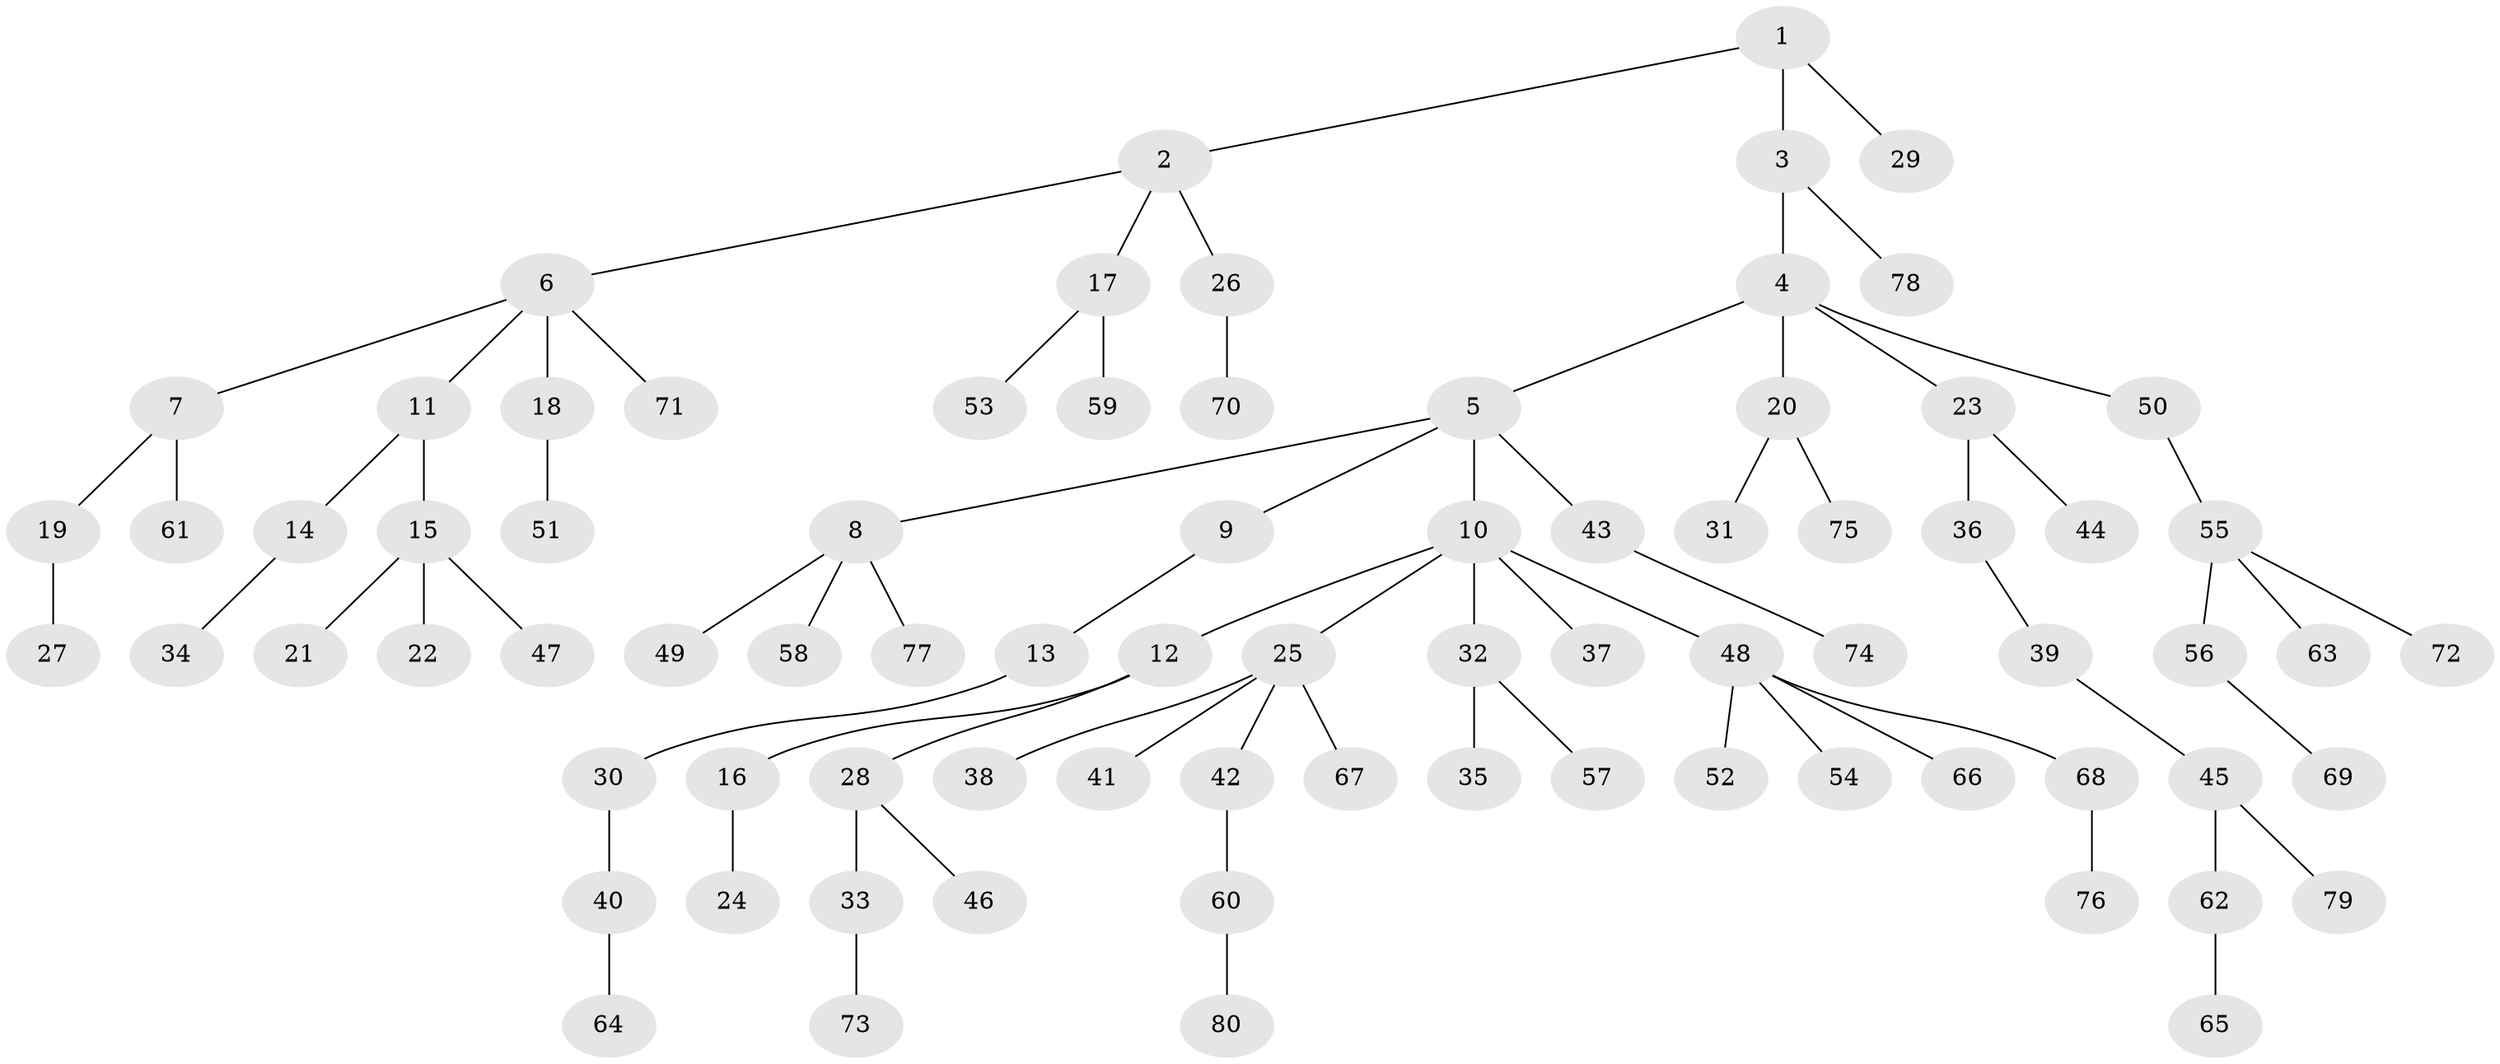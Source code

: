 // Generated by graph-tools (version 1.1) at 2025/26/03/09/25 03:26:28]
// undirected, 80 vertices, 79 edges
graph export_dot {
graph [start="1"]
  node [color=gray90,style=filled];
  1;
  2;
  3;
  4;
  5;
  6;
  7;
  8;
  9;
  10;
  11;
  12;
  13;
  14;
  15;
  16;
  17;
  18;
  19;
  20;
  21;
  22;
  23;
  24;
  25;
  26;
  27;
  28;
  29;
  30;
  31;
  32;
  33;
  34;
  35;
  36;
  37;
  38;
  39;
  40;
  41;
  42;
  43;
  44;
  45;
  46;
  47;
  48;
  49;
  50;
  51;
  52;
  53;
  54;
  55;
  56;
  57;
  58;
  59;
  60;
  61;
  62;
  63;
  64;
  65;
  66;
  67;
  68;
  69;
  70;
  71;
  72;
  73;
  74;
  75;
  76;
  77;
  78;
  79;
  80;
  1 -- 2;
  1 -- 3;
  1 -- 29;
  2 -- 6;
  2 -- 17;
  2 -- 26;
  3 -- 4;
  3 -- 78;
  4 -- 5;
  4 -- 20;
  4 -- 23;
  4 -- 50;
  5 -- 8;
  5 -- 9;
  5 -- 10;
  5 -- 43;
  6 -- 7;
  6 -- 11;
  6 -- 18;
  6 -- 71;
  7 -- 19;
  7 -- 61;
  8 -- 49;
  8 -- 58;
  8 -- 77;
  9 -- 13;
  10 -- 12;
  10 -- 25;
  10 -- 32;
  10 -- 37;
  10 -- 48;
  11 -- 14;
  11 -- 15;
  12 -- 16;
  12 -- 28;
  13 -- 30;
  14 -- 34;
  15 -- 21;
  15 -- 22;
  15 -- 47;
  16 -- 24;
  17 -- 53;
  17 -- 59;
  18 -- 51;
  19 -- 27;
  20 -- 31;
  20 -- 75;
  23 -- 36;
  23 -- 44;
  25 -- 38;
  25 -- 41;
  25 -- 42;
  25 -- 67;
  26 -- 70;
  28 -- 33;
  28 -- 46;
  30 -- 40;
  32 -- 35;
  32 -- 57;
  33 -- 73;
  36 -- 39;
  39 -- 45;
  40 -- 64;
  42 -- 60;
  43 -- 74;
  45 -- 62;
  45 -- 79;
  48 -- 52;
  48 -- 54;
  48 -- 66;
  48 -- 68;
  50 -- 55;
  55 -- 56;
  55 -- 63;
  55 -- 72;
  56 -- 69;
  60 -- 80;
  62 -- 65;
  68 -- 76;
}
